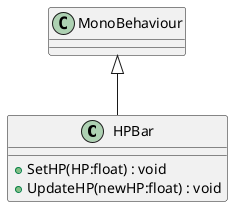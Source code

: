 @startuml
class HPBar {
    + SetHP(HP:float) : void
    + UpdateHP(newHP:float) : void
}
MonoBehaviour <|-- HPBar
@enduml

